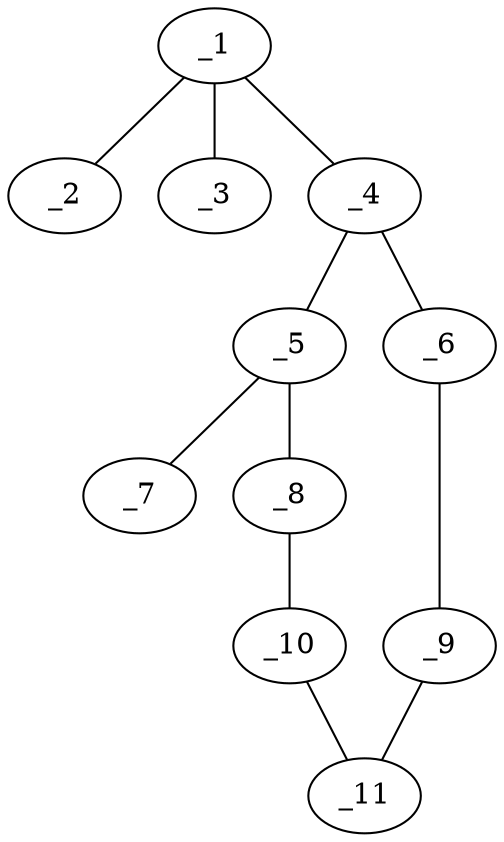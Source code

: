 graph molid522408 {
	_1	 [charge=0,
		chem=1,
		symbol="C  ",
		x="5.1906",
		y="0.2797"];
	_2	 [charge=0,
		chem=1,
		symbol="C  ",
		x="5.6906",
		y="1.1457"];
	_1 -- _2	 [valence=1];
	_3	 [charge=0,
		chem=2,
		symbol="O  ",
		x="5.6906",
		y="-0.5864"];
	_1 -- _3	 [valence=2];
	_4	 [charge=0,
		chem=4,
		symbol="N  ",
		x="4.1906",
		y="0.2797"];
	_1 -- _4	 [valence=1];
	_5	 [charge=0,
		chem=1,
		symbol="C  ",
		x="3.7568",
		y="-0.6213"];
	_4 -- _5	 [valence=1];
	_6	 [charge=0,
		chem=1,
		symbol="C  ",
		x="3.7568",
		y="1.1806"];
	_4 -- _6	 [valence=1];
	_7	 [charge=0,
		chem=2,
		symbol="O  ",
		x="4.3803",
		y="-1.4031"];
	_5 -- _7	 [valence=2];
	_8	 [charge=0,
		chem=1,
		symbol="C  ",
		x="2.7818",
		y="-0.8438"];
	_5 -- _8	 [valence=1];
	_9	 [charge=0,
		chem=1,
		symbol="C  ",
		x="2.7818",
		y="1.4031"];
	_6 -- _9	 [valence=1];
	_10	 [charge=0,
		chem=1,
		symbol="C  ",
		x=2,
		y="-0.2204"];
	_8 -- _10	 [valence=1];
	_11	 [charge=0,
		chem=1,
		symbol="C  ",
		x=2,
		y="0.7796"];
	_9 -- _11	 [valence=1];
	_10 -- _11	 [valence=1];
}
